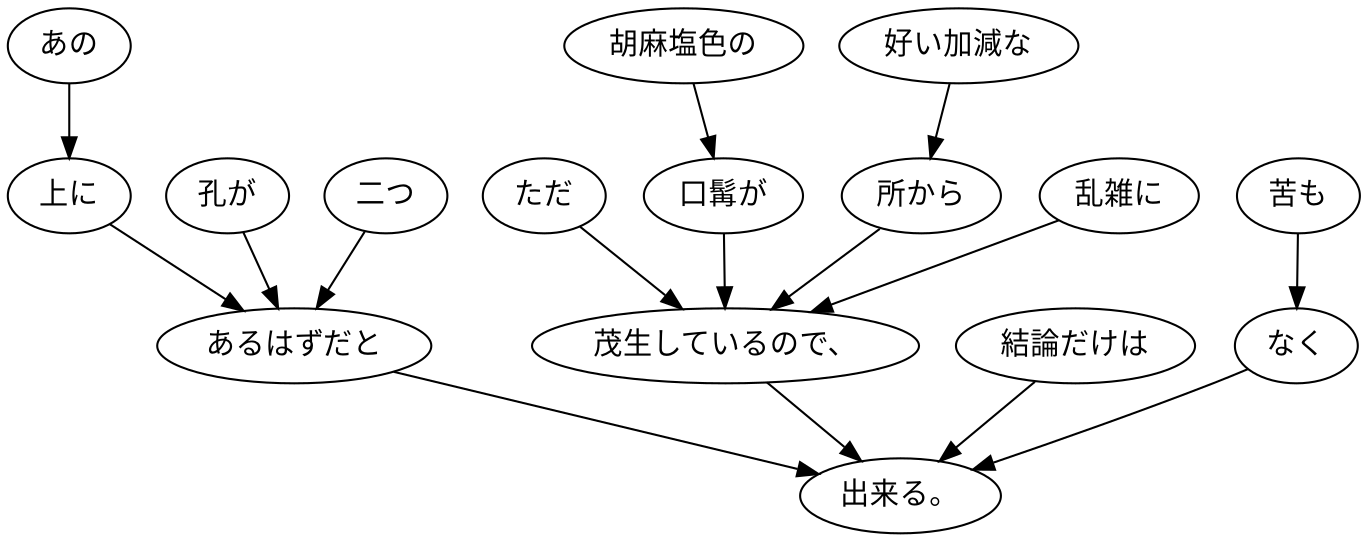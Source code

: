 digraph graph2094 {
	node0 [label="ただ"];
	node1 [label="胡麻塩色の"];
	node2 [label="口髯が"];
	node3 [label="好い加減な"];
	node4 [label="所から"];
	node5 [label="乱雑に"];
	node6 [label="茂生しているので、"];
	node7 [label="あの"];
	node8 [label="上に"];
	node9 [label="孔が"];
	node10 [label="二つ"];
	node11 [label="あるはずだと"];
	node12 [label="結論だけは"];
	node13 [label="苦も"];
	node14 [label="なく"];
	node15 [label="出来る。"];
	node0 -> node6;
	node1 -> node2;
	node2 -> node6;
	node3 -> node4;
	node4 -> node6;
	node5 -> node6;
	node6 -> node15;
	node7 -> node8;
	node8 -> node11;
	node9 -> node11;
	node10 -> node11;
	node11 -> node15;
	node12 -> node15;
	node13 -> node14;
	node14 -> node15;
}
